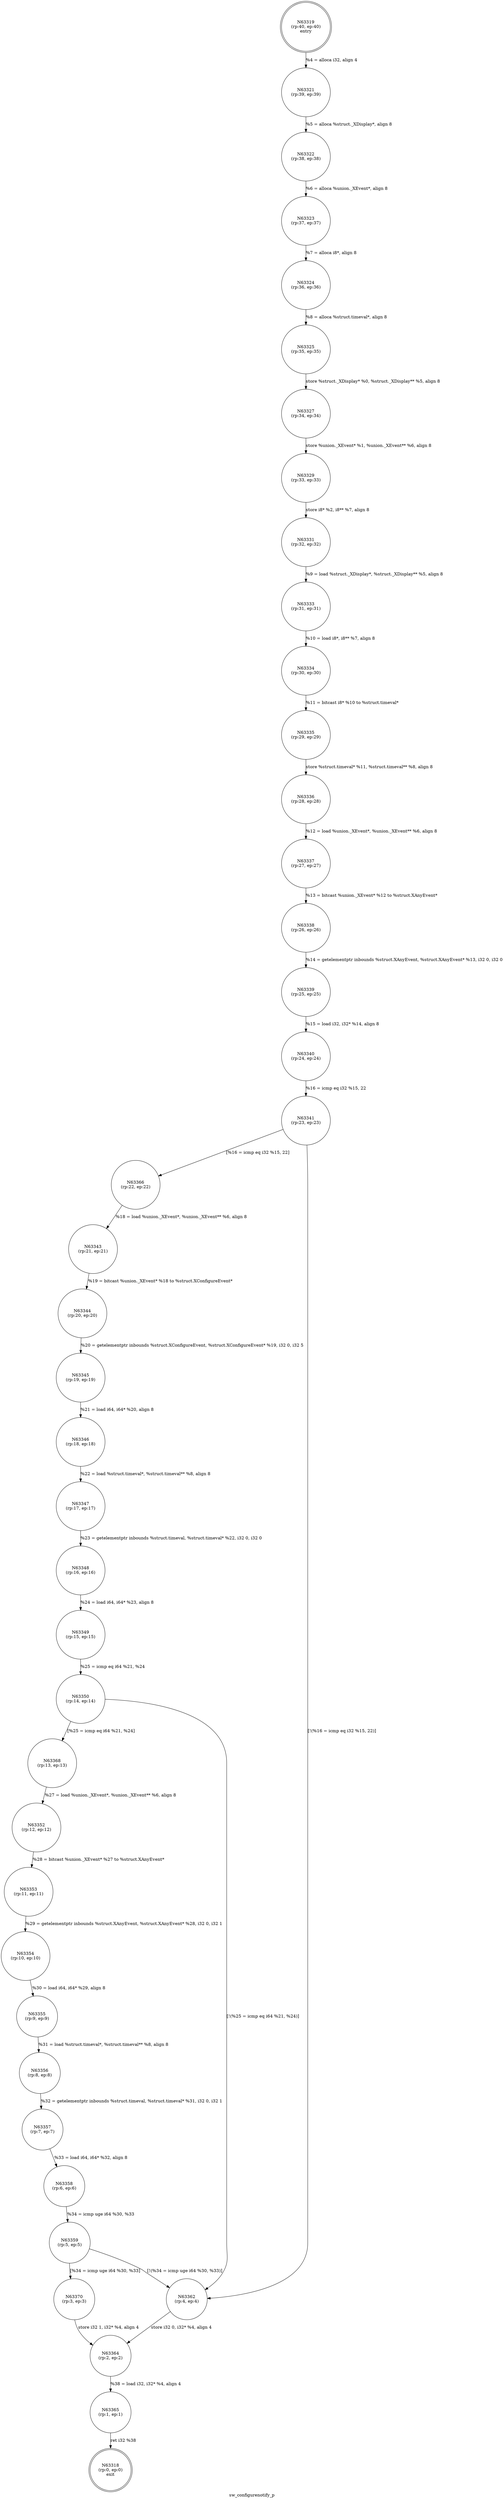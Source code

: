 digraph sw_configurenotify_p {
label="sw_configurenotify_p"
63318 [label="N63318\n(rp:0, ep:0)\nexit", shape="doublecircle"]
63319 [label="N63319\n(rp:40, ep:40)\nentry", shape="doublecircle"]
63319 -> 63321 [label="%4 = alloca i32, align 4"]
63321 [label="N63321\n(rp:39, ep:39)", shape="circle"]
63321 -> 63322 [label="%5 = alloca %struct._XDisplay*, align 8"]
63322 [label="N63322\n(rp:38, ep:38)", shape="circle"]
63322 -> 63323 [label="%6 = alloca %union._XEvent*, align 8"]
63323 [label="N63323\n(rp:37, ep:37)", shape="circle"]
63323 -> 63324 [label="%7 = alloca i8*, align 8"]
63324 [label="N63324\n(rp:36, ep:36)", shape="circle"]
63324 -> 63325 [label="%8 = alloca %struct.timeval*, align 8"]
63325 [label="N63325\n(rp:35, ep:35)", shape="circle"]
63325 -> 63327 [label="store %struct._XDisplay* %0, %struct._XDisplay** %5, align 8"]
63327 [label="N63327\n(rp:34, ep:34)", shape="circle"]
63327 -> 63329 [label="store %union._XEvent* %1, %union._XEvent** %6, align 8"]
63329 [label="N63329\n(rp:33, ep:33)", shape="circle"]
63329 -> 63331 [label="store i8* %2, i8** %7, align 8"]
63331 [label="N63331\n(rp:32, ep:32)", shape="circle"]
63331 -> 63333 [label="%9 = load %struct._XDisplay*, %struct._XDisplay** %5, align 8"]
63333 [label="N63333\n(rp:31, ep:31)", shape="circle"]
63333 -> 63334 [label="%10 = load i8*, i8** %7, align 8"]
63334 [label="N63334\n(rp:30, ep:30)", shape="circle"]
63334 -> 63335 [label="%11 = bitcast i8* %10 to %struct.timeval*"]
63335 [label="N63335\n(rp:29, ep:29)", shape="circle"]
63335 -> 63336 [label="store %struct.timeval* %11, %struct.timeval** %8, align 8"]
63336 [label="N63336\n(rp:28, ep:28)", shape="circle"]
63336 -> 63337 [label="%12 = load %union._XEvent*, %union._XEvent** %6, align 8"]
63337 [label="N63337\n(rp:27, ep:27)", shape="circle"]
63337 -> 63338 [label="%13 = bitcast %union._XEvent* %12 to %struct.XAnyEvent*"]
63338 [label="N63338\n(rp:26, ep:26)", shape="circle"]
63338 -> 63339 [label="%14 = getelementptr inbounds %struct.XAnyEvent, %struct.XAnyEvent* %13, i32 0, i32 0"]
63339 [label="N63339\n(rp:25, ep:25)", shape="circle"]
63339 -> 63340 [label="%15 = load i32, i32* %14, align 8"]
63340 [label="N63340\n(rp:24, ep:24)", shape="circle"]
63340 -> 63341 [label="%16 = icmp eq i32 %15, 22"]
63341 [label="N63341\n(rp:23, ep:23)", shape="circle"]
63341 -> 63366 [label="[%16 = icmp eq i32 %15, 22]"]
63341 -> 63362 [label="[!(%16 = icmp eq i32 %15, 22)]"]
63343 [label="N63343\n(rp:21, ep:21)", shape="circle"]
63343 -> 63344 [label="%19 = bitcast %union._XEvent* %18 to %struct.XConfigureEvent*"]
63344 [label="N63344\n(rp:20, ep:20)", shape="circle"]
63344 -> 63345 [label="%20 = getelementptr inbounds %struct.XConfigureEvent, %struct.XConfigureEvent* %19, i32 0, i32 5"]
63345 [label="N63345\n(rp:19, ep:19)", shape="circle"]
63345 -> 63346 [label="%21 = load i64, i64* %20, align 8"]
63346 [label="N63346\n(rp:18, ep:18)", shape="circle"]
63346 -> 63347 [label="%22 = load %struct.timeval*, %struct.timeval** %8, align 8"]
63347 [label="N63347\n(rp:17, ep:17)", shape="circle"]
63347 -> 63348 [label="%23 = getelementptr inbounds %struct.timeval, %struct.timeval* %22, i32 0, i32 0"]
63348 [label="N63348\n(rp:16, ep:16)", shape="circle"]
63348 -> 63349 [label="%24 = load i64, i64* %23, align 8"]
63349 [label="N63349\n(rp:15, ep:15)", shape="circle"]
63349 -> 63350 [label="%25 = icmp eq i64 %21, %24"]
63350 [label="N63350\n(rp:14, ep:14)", shape="circle"]
63350 -> 63368 [label="[%25 = icmp eq i64 %21, %24]"]
63350 -> 63362 [label="[!(%25 = icmp eq i64 %21, %24)]"]
63352 [label="N63352\n(rp:12, ep:12)", shape="circle"]
63352 -> 63353 [label="%28 = bitcast %union._XEvent* %27 to %struct.XAnyEvent*"]
63353 [label="N63353\n(rp:11, ep:11)", shape="circle"]
63353 -> 63354 [label="%29 = getelementptr inbounds %struct.XAnyEvent, %struct.XAnyEvent* %28, i32 0, i32 1"]
63354 [label="N63354\n(rp:10, ep:10)", shape="circle"]
63354 -> 63355 [label="%30 = load i64, i64* %29, align 8"]
63355 [label="N63355\n(rp:9, ep:9)", shape="circle"]
63355 -> 63356 [label="%31 = load %struct.timeval*, %struct.timeval** %8, align 8"]
63356 [label="N63356\n(rp:8, ep:8)", shape="circle"]
63356 -> 63357 [label="%32 = getelementptr inbounds %struct.timeval, %struct.timeval* %31, i32 0, i32 1"]
63357 [label="N63357\n(rp:7, ep:7)", shape="circle"]
63357 -> 63358 [label="%33 = load i64, i64* %32, align 8"]
63358 [label="N63358\n(rp:6, ep:6)", shape="circle"]
63358 -> 63359 [label="%34 = icmp uge i64 %30, %33"]
63359 [label="N63359\n(rp:5, ep:5)", shape="circle"]
63359 -> 63370 [label="[%34 = icmp uge i64 %30, %33]"]
63359 -> 63362 [label="[!(%34 = icmp uge i64 %30, %33)]"]
63362 [label="N63362\n(rp:4, ep:4)", shape="circle"]
63362 -> 63364 [label="store i32 0, i32* %4, align 4"]
63364 [label="N63364\n(rp:2, ep:2)", shape="circle"]
63364 -> 63365 [label="%38 = load i32, i32* %4, align 4"]
63365 [label="N63365\n(rp:1, ep:1)", shape="circle"]
63365 -> 63318 [label="ret i32 %38"]
63366 [label="N63366\n(rp:22, ep:22)", shape="circle"]
63366 -> 63343 [label="%18 = load %union._XEvent*, %union._XEvent** %6, align 8"]
63368 [label="N63368\n(rp:13, ep:13)", shape="circle"]
63368 -> 63352 [label="%27 = load %union._XEvent*, %union._XEvent** %6, align 8"]
63370 [label="N63370\n(rp:3, ep:3)", shape="circle"]
63370 -> 63364 [label="store i32 1, i32* %4, align 4"]
}
